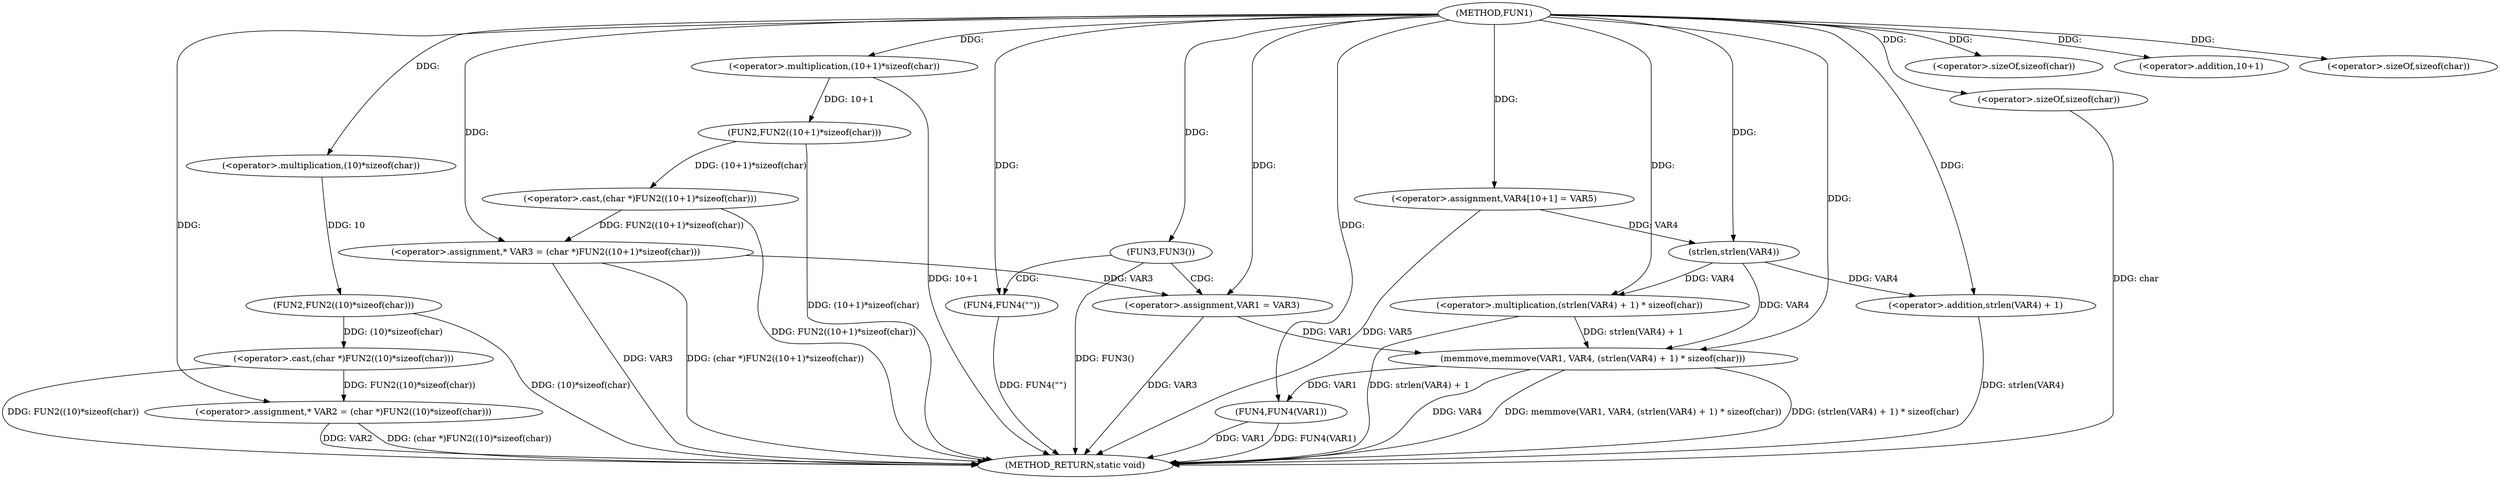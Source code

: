 digraph FUN1 {  
"1000100" [label = "(METHOD,FUN1)" ]
"1000152" [label = "(METHOD_RETURN,static void)" ]
"1000104" [label = "(<operator>.assignment,* VAR2 = (char *)FUN2((10)*sizeof(char)))" ]
"1000106" [label = "(<operator>.cast,(char *)FUN2((10)*sizeof(char)))" ]
"1000108" [label = "(FUN2,FUN2((10)*sizeof(char)))" ]
"1000109" [label = "(<operator>.multiplication,(10)*sizeof(char))" ]
"1000111" [label = "(<operator>.sizeOf,sizeof(char))" ]
"1000114" [label = "(<operator>.assignment,* VAR3 = (char *)FUN2((10+1)*sizeof(char)))" ]
"1000116" [label = "(<operator>.cast,(char *)FUN2((10+1)*sizeof(char)))" ]
"1000118" [label = "(FUN2,FUN2((10+1)*sizeof(char)))" ]
"1000119" [label = "(<operator>.multiplication,(10+1)*sizeof(char))" ]
"1000120" [label = "(<operator>.addition,10+1)" ]
"1000123" [label = "(<operator>.sizeOf,sizeof(char))" ]
"1000126" [label = "(FUN3,FUN3())" ]
"1000128" [label = "(FUN4,FUN4(\"\"))" ]
"1000132" [label = "(<operator>.assignment,VAR1 = VAR3)" ]
"1000137" [label = "(<operator>.assignment,VAR4[10+1] = VAR5)" ]
"1000140" [label = "(memmove,memmove(VAR1, VAR4, (strlen(VAR4) + 1) * sizeof(char)))" ]
"1000143" [label = "(<operator>.multiplication,(strlen(VAR4) + 1) * sizeof(char))" ]
"1000144" [label = "(<operator>.addition,strlen(VAR4) + 1)" ]
"1000145" [label = "(strlen,strlen(VAR4))" ]
"1000148" [label = "(<operator>.sizeOf,sizeof(char))" ]
"1000150" [label = "(FUN4,FUN4(VAR1))" ]
  "1000126" -> "1000152"  [ label = "DDG: FUN3()"] 
  "1000140" -> "1000152"  [ label = "DDG: VAR4"] 
  "1000106" -> "1000152"  [ label = "DDG: FUN2((10)*sizeof(char))"] 
  "1000150" -> "1000152"  [ label = "DDG: VAR1"] 
  "1000104" -> "1000152"  [ label = "DDG: VAR2"] 
  "1000140" -> "1000152"  [ label = "DDG: memmove(VAR1, VAR4, (strlen(VAR4) + 1) * sizeof(char))"] 
  "1000114" -> "1000152"  [ label = "DDG: VAR3"] 
  "1000116" -> "1000152"  [ label = "DDG: FUN2((10+1)*sizeof(char))"] 
  "1000119" -> "1000152"  [ label = "DDG: 10+1"] 
  "1000150" -> "1000152"  [ label = "DDG: FUN4(VAR1)"] 
  "1000128" -> "1000152"  [ label = "DDG: FUN4(\"\")"] 
  "1000118" -> "1000152"  [ label = "DDG: (10+1)*sizeof(char)"] 
  "1000114" -> "1000152"  [ label = "DDG: (char *)FUN2((10+1)*sizeof(char))"] 
  "1000137" -> "1000152"  [ label = "DDG: VAR5"] 
  "1000143" -> "1000152"  [ label = "DDG: strlen(VAR4) + 1"] 
  "1000132" -> "1000152"  [ label = "DDG: VAR3"] 
  "1000148" -> "1000152"  [ label = "DDG: char"] 
  "1000140" -> "1000152"  [ label = "DDG: (strlen(VAR4) + 1) * sizeof(char)"] 
  "1000144" -> "1000152"  [ label = "DDG: strlen(VAR4)"] 
  "1000104" -> "1000152"  [ label = "DDG: (char *)FUN2((10)*sizeof(char))"] 
  "1000108" -> "1000152"  [ label = "DDG: (10)*sizeof(char)"] 
  "1000106" -> "1000104"  [ label = "DDG: FUN2((10)*sizeof(char))"] 
  "1000100" -> "1000104"  [ label = "DDG: "] 
  "1000108" -> "1000106"  [ label = "DDG: (10)*sizeof(char)"] 
  "1000109" -> "1000108"  [ label = "DDG: 10"] 
  "1000100" -> "1000109"  [ label = "DDG: "] 
  "1000100" -> "1000111"  [ label = "DDG: "] 
  "1000116" -> "1000114"  [ label = "DDG: FUN2((10+1)*sizeof(char))"] 
  "1000100" -> "1000114"  [ label = "DDG: "] 
  "1000118" -> "1000116"  [ label = "DDG: (10+1)*sizeof(char)"] 
  "1000119" -> "1000118"  [ label = "DDG: 10+1"] 
  "1000100" -> "1000119"  [ label = "DDG: "] 
  "1000100" -> "1000120"  [ label = "DDG: "] 
  "1000100" -> "1000123"  [ label = "DDG: "] 
  "1000100" -> "1000126"  [ label = "DDG: "] 
  "1000100" -> "1000128"  [ label = "DDG: "] 
  "1000114" -> "1000132"  [ label = "DDG: VAR3"] 
  "1000100" -> "1000132"  [ label = "DDG: "] 
  "1000100" -> "1000137"  [ label = "DDG: "] 
  "1000132" -> "1000140"  [ label = "DDG: VAR1"] 
  "1000100" -> "1000140"  [ label = "DDG: "] 
  "1000145" -> "1000140"  [ label = "DDG: VAR4"] 
  "1000143" -> "1000140"  [ label = "DDG: strlen(VAR4) + 1"] 
  "1000145" -> "1000143"  [ label = "DDG: VAR4"] 
  "1000100" -> "1000143"  [ label = "DDG: "] 
  "1000145" -> "1000144"  [ label = "DDG: VAR4"] 
  "1000137" -> "1000145"  [ label = "DDG: VAR4"] 
  "1000100" -> "1000145"  [ label = "DDG: "] 
  "1000100" -> "1000144"  [ label = "DDG: "] 
  "1000100" -> "1000148"  [ label = "DDG: "] 
  "1000140" -> "1000150"  [ label = "DDG: VAR1"] 
  "1000100" -> "1000150"  [ label = "DDG: "] 
  "1000126" -> "1000132"  [ label = "CDG: "] 
  "1000126" -> "1000128"  [ label = "CDG: "] 
}
